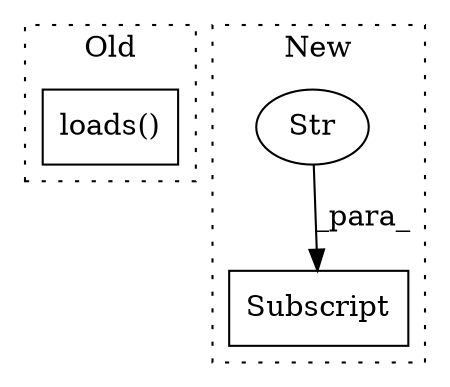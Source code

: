 digraph G {
subgraph cluster0 {
1 [label="loads()" a="75" s="2020,2035" l="11,1" shape="box"];
label = "Old";
style="dotted";
}
subgraph cluster1 {
2 [label="Subscript" a="63" s="2168,0" l="12,0" shape="box"];
3 [label="Str" a="66" s="2173" l="6" shape="ellipse"];
label = "New";
style="dotted";
}
3 -> 2 [label="_para_"];
}